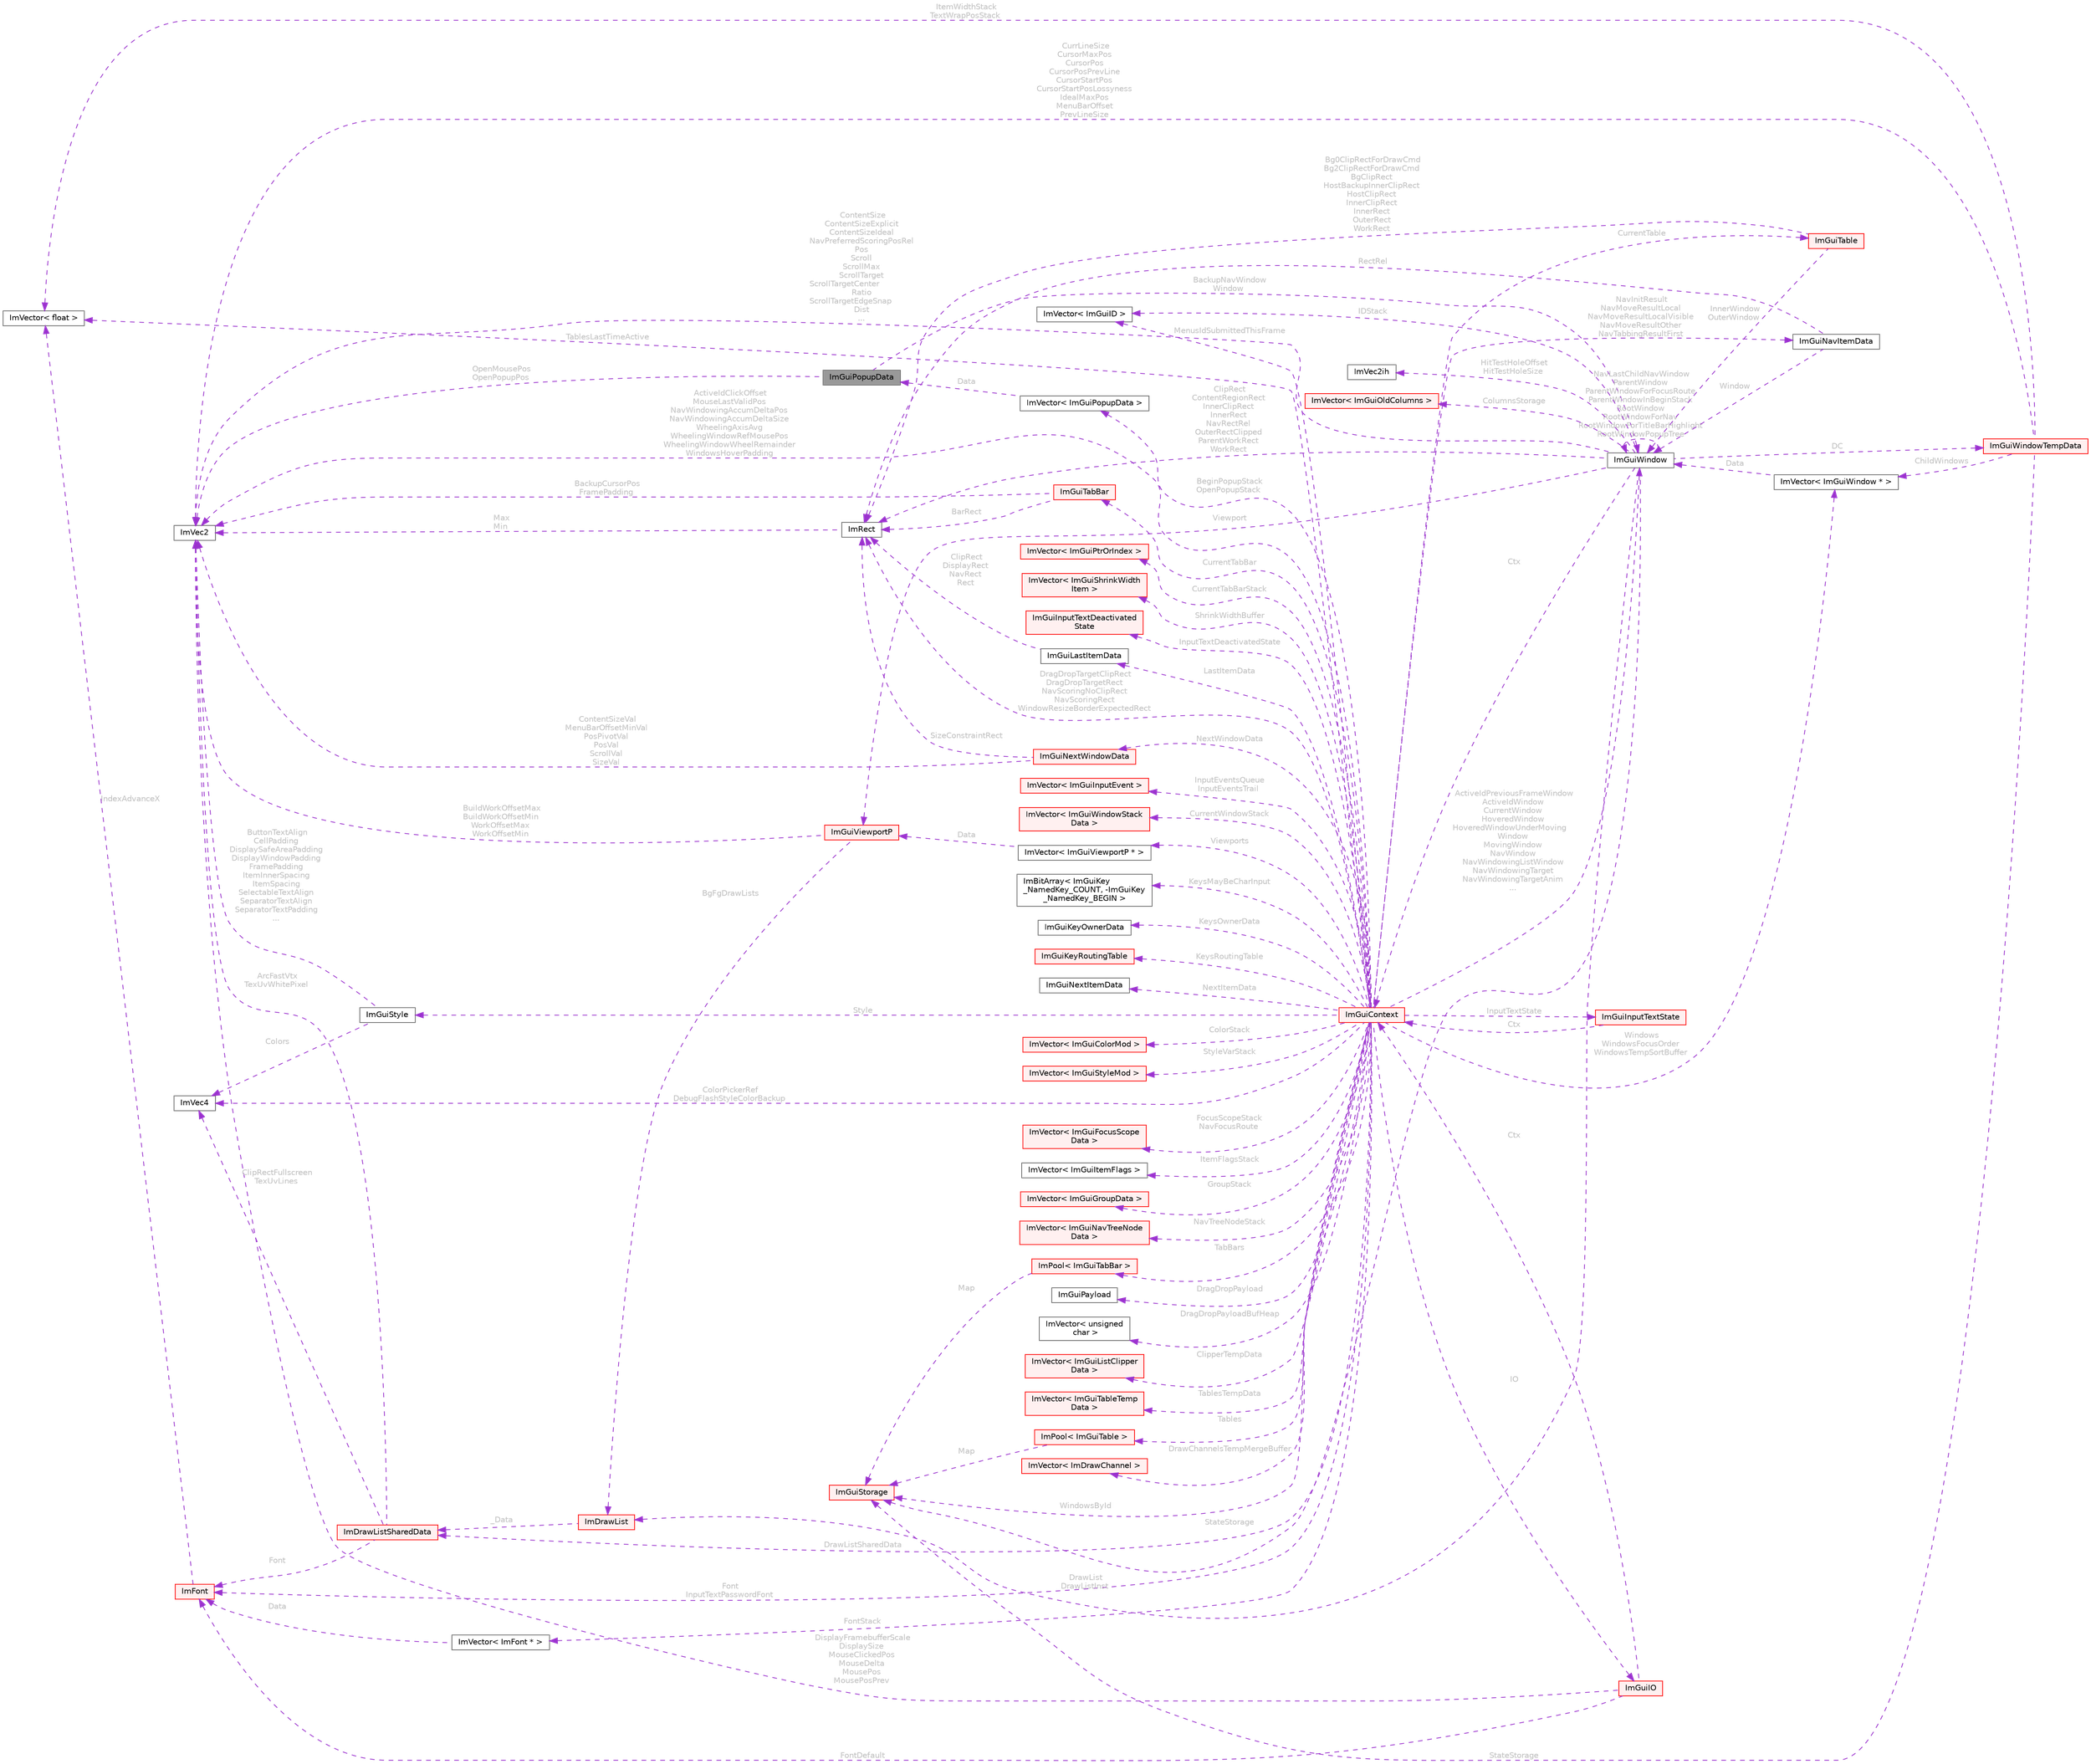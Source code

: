 digraph "ImGuiPopupData"
{
 // LATEX_PDF_SIZE
  bgcolor="transparent";
  edge [fontname=Helvetica,fontsize=10,labelfontname=Helvetica,labelfontsize=10];
  node [fontname=Helvetica,fontsize=10,shape=box,height=0.2,width=0.4];
  rankdir="LR";
  Node1 [id="Node000001",label="ImGuiPopupData",height=0.2,width=0.4,color="gray40", fillcolor="grey60", style="filled", fontcolor="black",tooltip=" "];
  Node2 -> Node1 [id="edge1_Node000001_Node000002",dir="back",color="darkorchid3",style="dashed",tooltip=" ",label=" BackupNavWindow\nWindow",fontcolor="grey" ];
  Node2 [id="Node000002",label="ImGuiWindow",height=0.2,width=0.4,color="gray40", fillcolor="white", style="filled",URL="$struct_im_gui_window.html",tooltip=" "];
  Node3 -> Node2 [id="edge2_Node000002_Node000003",dir="back",color="darkorchid3",style="dashed",tooltip=" ",label=" Ctx",fontcolor="grey" ];
  Node3 [id="Node000003",label="ImGuiContext",height=0.2,width=0.4,color="red", fillcolor="#FFF0F0", style="filled",URL="$struct_im_gui_context.html",tooltip=" "];
  Node4 -> Node3 [id="edge3_Node000003_Node000004",dir="back",color="darkorchid3",style="dashed",tooltip=" ",label=" IO",fontcolor="grey" ];
  Node4 [id="Node000004",label="ImGuiIO",height=0.2,width=0.4,color="red", fillcolor="#FFF0F0", style="filled",URL="$struct_im_gui_i_o.html",tooltip=" "];
  Node5 -> Node4 [id="edge4_Node000004_Node000005",dir="back",color="darkorchid3",style="dashed",tooltip=" ",label=" DisplayFramebufferScale\nDisplaySize\nMouseClickedPos\nMouseDelta\nMousePos\nMousePosPrev",fontcolor="grey" ];
  Node5 [id="Node000005",label="ImVec2",height=0.2,width=0.4,color="gray40", fillcolor="white", style="filled",URL="$struct_im_vec2.html",tooltip=" "];
  Node8 -> Node4 [id="edge5_Node000004_Node000008",dir="back",color="darkorchid3",style="dashed",tooltip=" ",label=" FontDefault",fontcolor="grey" ];
  Node8 [id="Node000008",label="ImFont",height=0.2,width=0.4,color="red", fillcolor="#FFF0F0", style="filled",URL="$struct_im_font.html",tooltip=" "];
  Node9 -> Node8 [id="edge6_Node000008_Node000009",dir="back",color="darkorchid3",style="dashed",tooltip=" ",label=" IndexAdvanceX",fontcolor="grey" ];
  Node9 [id="Node000009",label="ImVector\< float \>",height=0.2,width=0.4,color="gray40", fillcolor="white", style="filled",URL="$struct_im_vector.html",tooltip=" "];
  Node3 -> Node4 [id="edge7_Node000004_Node000003",dir="back",color="darkorchid3",style="dashed",tooltip=" ",label=" Ctx",fontcolor="grey" ];
  Node20 -> Node3 [id="edge8_Node000003_Node000020",dir="back",color="darkorchid3",style="dashed",tooltip=" ",label=" Style",fontcolor="grey" ];
  Node20 [id="Node000020",label="ImGuiStyle",height=0.2,width=0.4,color="gray40", fillcolor="white", style="filled",URL="$struct_im_gui_style.html",tooltip=" "];
  Node5 -> Node20 [id="edge9_Node000020_Node000005",dir="back",color="darkorchid3",style="dashed",tooltip=" ",label=" ButtonTextAlign\nCellPadding\nDisplaySafeAreaPadding\nDisplayWindowPadding\nFramePadding\nItemInnerSpacing\nItemSpacing\nSelectableTextAlign\nSeparatorTextAlign\nSeparatorTextPadding\n...",fontcolor="grey" ];
  Node17 -> Node20 [id="edge10_Node000020_Node000017",dir="back",color="darkorchid3",style="dashed",tooltip=" ",label=" Colors",fontcolor="grey" ];
  Node17 [id="Node000017",label="ImVec4",height=0.2,width=0.4,color="gray40", fillcolor="white", style="filled",URL="$struct_im_vec4.html",tooltip=" "];
  Node8 -> Node3 [id="edge11_Node000003_Node000008",dir="back",color="darkorchid3",style="dashed",tooltip=" ",label=" Font\nInputTextPasswordFont",fontcolor="grey" ];
  Node21 -> Node3 [id="edge12_Node000003_Node000021",dir="back",color="darkorchid3",style="dashed",tooltip=" ",label=" DrawListSharedData",fontcolor="grey" ];
  Node21 [id="Node000021",label="ImDrawListSharedData",height=0.2,width=0.4,color="red", fillcolor="#FFF0F0", style="filled",URL="$struct_im_draw_list_shared_data.html",tooltip=" "];
  Node5 -> Node21 [id="edge13_Node000021_Node000005",dir="back",color="darkorchid3",style="dashed",tooltip=" ",label=" ArcFastVtx\nTexUvWhitePixel",fontcolor="grey" ];
  Node8 -> Node21 [id="edge14_Node000021_Node000008",dir="back",color="darkorchid3",style="dashed",tooltip=" ",label=" Font",fontcolor="grey" ];
  Node17 -> Node21 [id="edge15_Node000021_Node000017",dir="back",color="darkorchid3",style="dashed",tooltip=" ",label=" ClipRectFullscreen\nTexUvLines",fontcolor="grey" ];
  Node23 -> Node3 [id="edge16_Node000003_Node000023",dir="back",color="darkorchid3",style="dashed",tooltip=" ",label=" InputEventsQueue\nInputEventsTrail",fontcolor="grey" ];
  Node23 [id="Node000023",label="ImVector\< ImGuiInputEvent \>",height=0.2,width=0.4,color="red", fillcolor="#FFF0F0", style="filled",URL="$struct_im_vector.html",tooltip=" "];
  Node31 -> Node3 [id="edge17_Node000003_Node000031",dir="back",color="darkorchid3",style="dashed",tooltip=" ",label=" Windows\nWindowsFocusOrder\nWindowsTempSortBuffer",fontcolor="grey" ];
  Node31 [id="Node000031",label="ImVector\< ImGuiWindow * \>",height=0.2,width=0.4,color="gray40", fillcolor="white", style="filled",URL="$struct_im_vector.html",tooltip=" "];
  Node2 -> Node31 [id="edge18_Node000031_Node000002",dir="back",color="darkorchid3",style="dashed",tooltip=" ",label=" Data",fontcolor="grey" ];
  Node32 -> Node3 [id="edge19_Node000003_Node000032",dir="back",color="darkorchid3",style="dashed",tooltip=" ",label=" CurrentWindowStack",fontcolor="grey" ];
  Node32 [id="Node000032",label="ImVector\< ImGuiWindowStack\lData \>",height=0.2,width=0.4,color="red", fillcolor="#FFF0F0", style="filled",URL="$struct_im_vector.html",tooltip=" "];
  Node37 -> Node3 [id="edge20_Node000003_Node000037",dir="back",color="darkorchid3",style="dashed",tooltip=" ",label=" WindowsById",fontcolor="grey" ];
  Node37 [id="Node000037",label="ImGuiStorage",height=0.2,width=0.4,color="red", fillcolor="#FFF0F0", style="filled",URL="$struct_im_gui_storage.html",tooltip=" "];
  Node5 -> Node3 [id="edge21_Node000003_Node000005",dir="back",color="darkorchid3",style="dashed",tooltip=" ",label=" ActiveIdClickOffset\nMouseLastValidPos\nNavWindowingAccumDeltaPos\nNavWindowingAccumDeltaSize\nWheelingAxisAvg\nWheelingWindowRefMousePos\nWheelingWindowWheelRemainder\nWindowsHoverPadding",fontcolor="grey" ];
  Node2 -> Node3 [id="edge22_Node000003_Node000002",dir="back",color="darkorchid3",style="dashed",tooltip=" ",label=" ActiveIdPreviousFrameWindow\nActiveIdWindow\nCurrentWindow\nHoveredWindow\nHoveredWindowUnderMoving\lWindow\nMovingWindow\nNavWindow\nNavWindowingListWindow\nNavWindowingTarget\nNavWindowingTargetAnim\n...",fontcolor="grey" ];
  Node40 -> Node3 [id="edge23_Node000003_Node000040",dir="back",color="darkorchid3",style="dashed",tooltip=" ",label=" KeysMayBeCharInput",fontcolor="grey" ];
  Node40 [id="Node000040",label="ImBitArray\< ImGuiKey\l_NamedKey_COUNT, -ImGuiKey\l_NamedKey_BEGIN \>",height=0.2,width=0.4,color="gray40", fillcolor="white", style="filled",URL="$struct_im_bit_array.html",tooltip=" "];
  Node41 -> Node3 [id="edge24_Node000003_Node000041",dir="back",color="darkorchid3",style="dashed",tooltip=" ",label=" KeysOwnerData",fontcolor="grey" ];
  Node41 [id="Node000041",label="ImGuiKeyOwnerData",height=0.2,width=0.4,color="gray40", fillcolor="white", style="filled",URL="$struct_im_gui_key_owner_data.html",tooltip=" "];
  Node42 -> Node3 [id="edge25_Node000003_Node000042",dir="back",color="darkorchid3",style="dashed",tooltip=" ",label=" KeysRoutingTable",fontcolor="grey" ];
  Node42 [id="Node000042",label="ImGuiKeyRoutingTable",height=0.2,width=0.4,color="red", fillcolor="#FFF0F0", style="filled",URL="$struct_im_gui_key_routing_table.html",tooltip=" "];
  Node45 -> Node3 [id="edge26_Node000003_Node000045",dir="back",color="darkorchid3",style="dashed",tooltip=" ",label=" NextItemData",fontcolor="grey" ];
  Node45 [id="Node000045",label="ImGuiNextItemData",height=0.2,width=0.4,color="gray40", fillcolor="white", style="filled",URL="$struct_im_gui_next_item_data.html",tooltip=" "];
  Node34 -> Node3 [id="edge27_Node000003_Node000034",dir="back",color="darkorchid3",style="dashed",tooltip=" ",label=" LastItemData",fontcolor="grey" ];
  Node34 [id="Node000034",label="ImGuiLastItemData",height=0.2,width=0.4,color="gray40", fillcolor="white", style="filled",URL="$struct_im_gui_last_item_data.html",tooltip=" "];
  Node35 -> Node34 [id="edge28_Node000034_Node000035",dir="back",color="darkorchid3",style="dashed",tooltip=" ",label=" ClipRect\nDisplayRect\nNavRect\nRect",fontcolor="grey" ];
  Node35 [id="Node000035",label="ImRect",height=0.2,width=0.4,color="gray40", fillcolor="white", style="filled",URL="$struct_im_rect.html",tooltip=" "];
  Node5 -> Node35 [id="edge29_Node000035_Node000005",dir="back",color="darkorchid3",style="dashed",tooltip=" ",label=" Max\nMin",fontcolor="grey" ];
  Node46 -> Node3 [id="edge30_Node000003_Node000046",dir="back",color="darkorchid3",style="dashed",tooltip=" ",label=" NextWindowData",fontcolor="grey" ];
  Node46 [id="Node000046",label="ImGuiNextWindowData",height=0.2,width=0.4,color="red", fillcolor="#FFF0F0", style="filled",URL="$struct_im_gui_next_window_data.html",tooltip=" "];
  Node5 -> Node46 [id="edge31_Node000046_Node000005",dir="back",color="darkorchid3",style="dashed",tooltip=" ",label=" ContentSizeVal\nMenuBarOffsetMinVal\nPosPivotVal\nPosVal\nScrollVal\nSizeVal",fontcolor="grey" ];
  Node35 -> Node46 [id="edge32_Node000046_Node000035",dir="back",color="darkorchid3",style="dashed",tooltip=" ",label=" SizeConstraintRect",fontcolor="grey" ];
  Node48 -> Node3 [id="edge33_Node000003_Node000048",dir="back",color="darkorchid3",style="dashed",tooltip=" ",label=" ColorStack",fontcolor="grey" ];
  Node48 [id="Node000048",label="ImVector\< ImGuiColorMod \>",height=0.2,width=0.4,color="red", fillcolor="#FFF0F0", style="filled",URL="$struct_im_vector.html",tooltip=" "];
  Node50 -> Node3 [id="edge34_Node000003_Node000050",dir="back",color="darkorchid3",style="dashed",tooltip=" ",label=" StyleVarStack",fontcolor="grey" ];
  Node50 [id="Node000050",label="ImVector\< ImGuiStyleMod \>",height=0.2,width=0.4,color="red", fillcolor="#FFF0F0", style="filled",URL="$struct_im_vector.html",tooltip=" "];
  Node7 -> Node3 [id="edge35_Node000003_Node000007",dir="back",color="darkorchid3",style="dashed",tooltip=" ",label=" FontStack",fontcolor="grey" ];
  Node7 [id="Node000007",label="ImVector\< ImFont * \>",height=0.2,width=0.4,color="gray40", fillcolor="white", style="filled",URL="$struct_im_vector.html",tooltip=" "];
  Node8 -> Node7 [id="edge36_Node000007_Node000008",dir="back",color="darkorchid3",style="dashed",tooltip=" ",label=" Data",fontcolor="grey" ];
  Node52 -> Node3 [id="edge37_Node000003_Node000052",dir="back",color="darkorchid3",style="dashed",tooltip=" ",label=" FocusScopeStack\nNavFocusRoute",fontcolor="grey" ];
  Node52 [id="Node000052",label="ImVector\< ImGuiFocusScope\lData \>",height=0.2,width=0.4,color="red", fillcolor="#FFF0F0", style="filled",URL="$struct_im_vector.html",tooltip=" "];
  Node54 -> Node3 [id="edge38_Node000003_Node000054",dir="back",color="darkorchid3",style="dashed",tooltip=" ",label=" ItemFlagsStack",fontcolor="grey" ];
  Node54 [id="Node000054",label="ImVector\< ImGuiItemFlags \>",height=0.2,width=0.4,color="gray40", fillcolor="white", style="filled",URL="$struct_im_vector.html",tooltip=" "];
  Node55 -> Node3 [id="edge39_Node000003_Node000055",dir="back",color="darkorchid3",style="dashed",tooltip=" ",label=" GroupStack",fontcolor="grey" ];
  Node55 [id="Node000055",label="ImVector\< ImGuiGroupData \>",height=0.2,width=0.4,color="red", fillcolor="#FFF0F0", style="filled",URL="$struct_im_vector.html",tooltip=" "];
  Node58 -> Node3 [id="edge40_Node000003_Node000058",dir="back",color="darkorchid3",style="dashed",tooltip=" ",label=" BeginPopupStack\nOpenPopupStack",fontcolor="grey" ];
  Node58 [id="Node000058",label="ImVector\< ImGuiPopupData \>",height=0.2,width=0.4,color="gray40", fillcolor="white", style="filled",URL="$struct_im_vector.html",tooltip=" "];
  Node1 -> Node58 [id="edge41_Node000058_Node000001",dir="back",color="darkorchid3",style="dashed",tooltip=" ",label=" Data",fontcolor="grey" ];
  Node59 -> Node3 [id="edge42_Node000003_Node000059",dir="back",color="darkorchid3",style="dashed",tooltip=" ",label=" NavTreeNodeStack",fontcolor="grey" ];
  Node59 [id="Node000059",label="ImVector\< ImGuiNavTreeNode\lData \>",height=0.2,width=0.4,color="red", fillcolor="#FFF0F0", style="filled",URL="$struct_im_vector.html",tooltip=" "];
  Node61 -> Node3 [id="edge43_Node000003_Node000061",dir="back",color="darkorchid3",style="dashed",tooltip=" ",label=" Viewports",fontcolor="grey" ];
  Node61 [id="Node000061",label="ImVector\< ImGuiViewportP * \>",height=0.2,width=0.4,color="gray40", fillcolor="white", style="filled",URL="$struct_im_vector.html",tooltip=" "];
  Node62 -> Node61 [id="edge44_Node000061_Node000062",dir="back",color="darkorchid3",style="dashed",tooltip=" ",label=" Data",fontcolor="grey" ];
  Node62 [id="Node000062",label="ImGuiViewportP",height=0.2,width=0.4,color="red", fillcolor="#FFF0F0", style="filled",URL="$struct_im_gui_viewport_p.html",tooltip=" "];
  Node64 -> Node62 [id="edge45_Node000062_Node000064",dir="back",color="darkorchid3",style="dashed",tooltip=" ",label=" BgFgDrawLists",fontcolor="grey" ];
  Node64 [id="Node000064",label="ImDrawList",height=0.2,width=0.4,color="red", fillcolor="#FFF0F0", style="filled",URL="$struct_im_draw_list.html",tooltip=" "];
  Node21 -> Node64 [id="edge46_Node000064_Node000021",dir="back",color="darkorchid3",style="dashed",tooltip=" ",label=" _Data",fontcolor="grey" ];
  Node5 -> Node62 [id="edge47_Node000062_Node000005",dir="back",color="darkorchid3",style="dashed",tooltip=" ",label=" BuildWorkOffsetMax\nBuildWorkOffsetMin\nWorkOffsetMax\nWorkOffsetMin",fontcolor="grey" ];
  Node79 -> Node3 [id="edge48_Node000003_Node000079",dir="back",color="darkorchid3",style="dashed",tooltip=" ",label=" NavInitResult\nNavMoveResultLocal\nNavMoveResultLocalVisible\nNavMoveResultOther\nNavTabbingResultFirst",fontcolor="grey" ];
  Node79 [id="Node000079",label="ImGuiNavItemData",height=0.2,width=0.4,color="gray40", fillcolor="white", style="filled",URL="$struct_im_gui_nav_item_data.html",tooltip=" "];
  Node2 -> Node79 [id="edge49_Node000079_Node000002",dir="back",color="darkorchid3",style="dashed",tooltip=" ",label=" Window",fontcolor="grey" ];
  Node35 -> Node79 [id="edge50_Node000079_Node000035",dir="back",color="darkorchid3",style="dashed",tooltip=" ",label=" RectRel",fontcolor="grey" ];
  Node35 -> Node3 [id="edge51_Node000003_Node000035",dir="back",color="darkorchid3",style="dashed",tooltip=" ",label=" DragDropTargetClipRect\nDragDropTargetRect\nNavScoringNoClipRect\nNavScoringRect\nWindowResizeBorderExpectedRect",fontcolor="grey" ];
  Node80 -> Node3 [id="edge52_Node000003_Node000080",dir="back",color="darkorchid3",style="dashed",tooltip=" ",label=" DragDropPayload",fontcolor="grey" ];
  Node80 [id="Node000080",label="ImGuiPayload",height=0.2,width=0.4,color="gray40", fillcolor="white", style="filled",URL="$struct_im_gui_payload.html",tooltip=" "];
  Node81 -> Node3 [id="edge53_Node000003_Node000081",dir="back",color="darkorchid3",style="dashed",tooltip=" ",label=" DragDropPayloadBufHeap",fontcolor="grey" ];
  Node81 [id="Node000081",label="ImVector\< unsigned\l char \>",height=0.2,width=0.4,color="gray40", fillcolor="white", style="filled",URL="$struct_im_vector.html",tooltip=" "];
  Node82 -> Node3 [id="edge54_Node000003_Node000082",dir="back",color="darkorchid3",style="dashed",tooltip=" ",label=" ClipperTempData",fontcolor="grey" ];
  Node82 [id="Node000082",label="ImVector\< ImGuiListClipper\lData \>",height=0.2,width=0.4,color="red", fillcolor="#FFF0F0", style="filled",URL="$struct_im_vector.html",tooltip=" "];
  Node87 -> Node3 [id="edge55_Node000003_Node000087",dir="back",color="darkorchid3",style="dashed",tooltip=" ",label=" CurrentTable",fontcolor="grey" ];
  Node87 [id="Node000087",label="ImGuiTable",height=0.2,width=0.4,color="red", fillcolor="#FFF0F0", style="filled",URL="$struct_im_gui_table.html",tooltip=" "];
  Node35 -> Node87 [id="edge56_Node000087_Node000035",dir="back",color="darkorchid3",style="dashed",tooltip=" ",label=" Bg0ClipRectForDrawCmd\nBg2ClipRectForDrawCmd\nBgClipRect\nHostBackupInnerClipRect\nHostClipRect\nInnerClipRect\nInnerRect\nOuterRect\nWorkRect",fontcolor="grey" ];
  Node2 -> Node87 [id="edge57_Node000087_Node000002",dir="back",color="darkorchid3",style="dashed",tooltip=" ",label=" InnerWindow\nOuterWindow",fontcolor="grey" ];
  Node101 -> Node3 [id="edge58_Node000003_Node000101",dir="back",color="darkorchid3",style="dashed",tooltip=" ",label=" TablesTempData",fontcolor="grey" ];
  Node101 [id="Node000101",label="ImVector\< ImGuiTableTemp\lData \>",height=0.2,width=0.4,color="red", fillcolor="#FFF0F0", style="filled",URL="$struct_im_vector.html",tooltip=" "];
  Node102 -> Node3 [id="edge59_Node000003_Node000102",dir="back",color="darkorchid3",style="dashed",tooltip=" ",label=" Tables",fontcolor="grey" ];
  Node102 [id="Node000102",label="ImPool\< ImGuiTable \>",height=0.2,width=0.4,color="red", fillcolor="#FFF0F0", style="filled",URL="$struct_im_pool.html",tooltip=" "];
  Node37 -> Node102 [id="edge60_Node000102_Node000037",dir="back",color="darkorchid3",style="dashed",tooltip=" ",label=" Map",fontcolor="grey" ];
  Node9 -> Node3 [id="edge61_Node000003_Node000009",dir="back",color="darkorchid3",style="dashed",tooltip=" ",label=" TablesLastTimeActive",fontcolor="grey" ];
  Node74 -> Node3 [id="edge62_Node000003_Node000074",dir="back",color="darkorchid3",style="dashed",tooltip=" ",label=" DrawChannelsTempMergeBuffer",fontcolor="grey" ];
  Node74 [id="Node000074",label="ImVector\< ImDrawChannel \>",height=0.2,width=0.4,color="red", fillcolor="#FFF0F0", style="filled",URL="$struct_im_vector.html",tooltip=" "];
  Node104 -> Node3 [id="edge63_Node000003_Node000104",dir="back",color="darkorchid3",style="dashed",tooltip=" ",label=" CurrentTabBar",fontcolor="grey" ];
  Node104 [id="Node000104",label="ImGuiTabBar",height=0.2,width=0.4,color="red", fillcolor="#FFF0F0", style="filled",URL="$struct_im_gui_tab_bar.html",tooltip=" "];
  Node35 -> Node104 [id="edge64_Node000104_Node000035",dir="back",color="darkorchid3",style="dashed",tooltip=" ",label=" BarRect",fontcolor="grey" ];
  Node5 -> Node104 [id="edge65_Node000104_Node000005",dir="back",color="darkorchid3",style="dashed",tooltip=" ",label=" BackupCursorPos\nFramePadding",fontcolor="grey" ];
  Node107 -> Node3 [id="edge66_Node000003_Node000107",dir="back",color="darkorchid3",style="dashed",tooltip=" ",label=" TabBars",fontcolor="grey" ];
  Node107 [id="Node000107",label="ImPool\< ImGuiTabBar \>",height=0.2,width=0.4,color="red", fillcolor="#FFF0F0", style="filled",URL="$struct_im_pool.html",tooltip=" "];
  Node37 -> Node107 [id="edge67_Node000107_Node000037",dir="back",color="darkorchid3",style="dashed",tooltip=" ",label=" Map",fontcolor="grey" ];
  Node109 -> Node3 [id="edge68_Node000003_Node000109",dir="back",color="darkorchid3",style="dashed",tooltip=" ",label=" CurrentTabBarStack",fontcolor="grey" ];
  Node109 [id="Node000109",label="ImVector\< ImGuiPtrOrIndex \>",height=0.2,width=0.4,color="red", fillcolor="#FFF0F0", style="filled",URL="$struct_im_vector.html",tooltip=" "];
  Node111 -> Node3 [id="edge69_Node000003_Node000111",dir="back",color="darkorchid3",style="dashed",tooltip=" ",label=" ShrinkWidthBuffer",fontcolor="grey" ];
  Node111 [id="Node000111",label="ImVector\< ImGuiShrinkWidth\lItem \>",height=0.2,width=0.4,color="red", fillcolor="#FFF0F0", style="filled",URL="$struct_im_vector.html",tooltip=" "];
  Node113 -> Node3 [id="edge70_Node000003_Node000113",dir="back",color="darkorchid3",style="dashed",tooltip=" ",label=" InputTextState",fontcolor="grey" ];
  Node113 [id="Node000113",label="ImGuiInputTextState",height=0.2,width=0.4,color="red", fillcolor="#FFF0F0", style="filled",URL="$struct_im_gui_input_text_state.html",tooltip=" "];
  Node3 -> Node113 [id="edge71_Node000113_Node000003",dir="back",color="darkorchid3",style="dashed",tooltip=" ",label=" Ctx",fontcolor="grey" ];
  Node117 -> Node3 [id="edge72_Node000003_Node000117",dir="back",color="darkorchid3",style="dashed",tooltip=" ",label=" InputTextDeactivatedState",fontcolor="grey" ];
  Node117 [id="Node000117",label="ImGuiInputTextDeactivated\lState",height=0.2,width=0.4,color="red", fillcolor="#FFF0F0", style="filled",URL="$struct_im_gui_input_text_deactivated_state.html",tooltip=" "];
  Node17 -> Node3 [id="edge73_Node000003_Node000017",dir="back",color="darkorchid3",style="dashed",tooltip=" ",label=" ColorPickerRef\nDebugFlashStyleColorBackup",fontcolor="grey" ];
  Node119 -> Node3 [id="edge74_Node000003_Node000119",dir="back",color="darkorchid3",style="dashed",tooltip=" ",label=" MenusIdSubmittedThisFrame",fontcolor="grey" ];
  Node119 [id="Node000119",label="ImVector\< ImGuiID \>",height=0.2,width=0.4,color="gray40", fillcolor="white", style="filled",URL="$struct_im_vector.html",tooltip=" "];
  Node62 -> Node2 [id="edge75_Node000002_Node000062",dir="back",color="darkorchid3",style="dashed",tooltip=" ",label=" Viewport",fontcolor="grey" ];
  Node5 -> Node2 [id="edge76_Node000002_Node000005",dir="back",color="darkorchid3",style="dashed",tooltip=" ",label=" ContentSize\nContentSizeExplicit\nContentSizeIdeal\nNavPreferredScoringPosRel\nPos\nScroll\nScrollMax\nScrollTarget\nScrollTargetCenter\lRatio\nScrollTargetEdgeSnap\lDist\n...",fontcolor="grey" ];
  Node119 -> Node2 [id="edge77_Node000002_Node000119",dir="back",color="darkorchid3",style="dashed",tooltip=" ",label=" IDStack",fontcolor="grey" ];
  Node137 -> Node2 [id="edge78_Node000002_Node000137",dir="back",color="darkorchid3",style="dashed",tooltip=" ",label=" DC",fontcolor="grey" ];
  Node137 [id="Node000137",label="ImGuiWindowTempData",height=0.2,width=0.4,color="red", fillcolor="#FFF0F0", style="filled",URL="$struct_im_gui_window_temp_data.html",tooltip=" "];
  Node5 -> Node137 [id="edge79_Node000137_Node000005",dir="back",color="darkorchid3",style="dashed",tooltip=" ",label=" CurrLineSize\nCursorMaxPos\nCursorPos\nCursorPosPrevLine\nCursorStartPos\nCursorStartPosLossyness\nIdealMaxPos\nMenuBarOffset\nPrevLineSize",fontcolor="grey" ];
  Node31 -> Node137 [id="edge80_Node000137_Node000031",dir="back",color="darkorchid3",style="dashed",tooltip=" ",label=" ChildWindows",fontcolor="grey" ];
  Node37 -> Node137 [id="edge81_Node000137_Node000037",dir="back",color="darkorchid3",style="dashed",tooltip=" ",label=" StateStorage",fontcolor="grey" ];
  Node9 -> Node137 [id="edge82_Node000137_Node000009",dir="back",color="darkorchid3",style="dashed",tooltip=" ",label=" ItemWidthStack\nTextWrapPosStack",fontcolor="grey" ];
  Node35 -> Node2 [id="edge83_Node000002_Node000035",dir="back",color="darkorchid3",style="dashed",tooltip=" ",label=" ClipRect\nContentRegionRect\nInnerClipRect\nInnerRect\nNavRectRel\nOuterRectClipped\nParentWorkRect\nWorkRect",fontcolor="grey" ];
  Node142 -> Node2 [id="edge84_Node000002_Node000142",dir="back",color="darkorchid3",style="dashed",tooltip=" ",label=" HitTestHoleOffset\nHitTestHoleSize",fontcolor="grey" ];
  Node142 [id="Node000142",label="ImVec2ih",height=0.2,width=0.4,color="gray40", fillcolor="white", style="filled",URL="$struct_im_vec2ih.html",tooltip=" "];
  Node37 -> Node2 [id="edge85_Node000002_Node000037",dir="back",color="darkorchid3",style="dashed",tooltip=" ",label=" StateStorage",fontcolor="grey" ];
  Node143 -> Node2 [id="edge86_Node000002_Node000143",dir="back",color="darkorchid3",style="dashed",tooltip=" ",label=" ColumnsStorage",fontcolor="grey" ];
  Node143 [id="Node000143",label="ImVector\< ImGuiOldColumns \>",height=0.2,width=0.4,color="red", fillcolor="#FFF0F0", style="filled",URL="$struct_im_vector.html",tooltip=" "];
  Node64 -> Node2 [id="edge87_Node000002_Node000064",dir="back",color="darkorchid3",style="dashed",tooltip=" ",label=" DrawList\nDrawListInst",fontcolor="grey" ];
  Node2 -> Node2 [id="edge88_Node000002_Node000002",dir="back",color="darkorchid3",style="dashed",tooltip=" ",label=" NavLastChildNavWindow\nParentWindow\nParentWindowForFocusRoute\nParentWindowInBeginStack\nRootWindow\nRootWindowForNav\nRootWindowForTitleBarHighlight\nRootWindowPopupTree",fontcolor="grey" ];
  Node5 -> Node1 [id="edge89_Node000001_Node000005",dir="back",color="darkorchid3",style="dashed",tooltip=" ",label=" OpenMousePos\nOpenPopupPos",fontcolor="grey" ];
}
